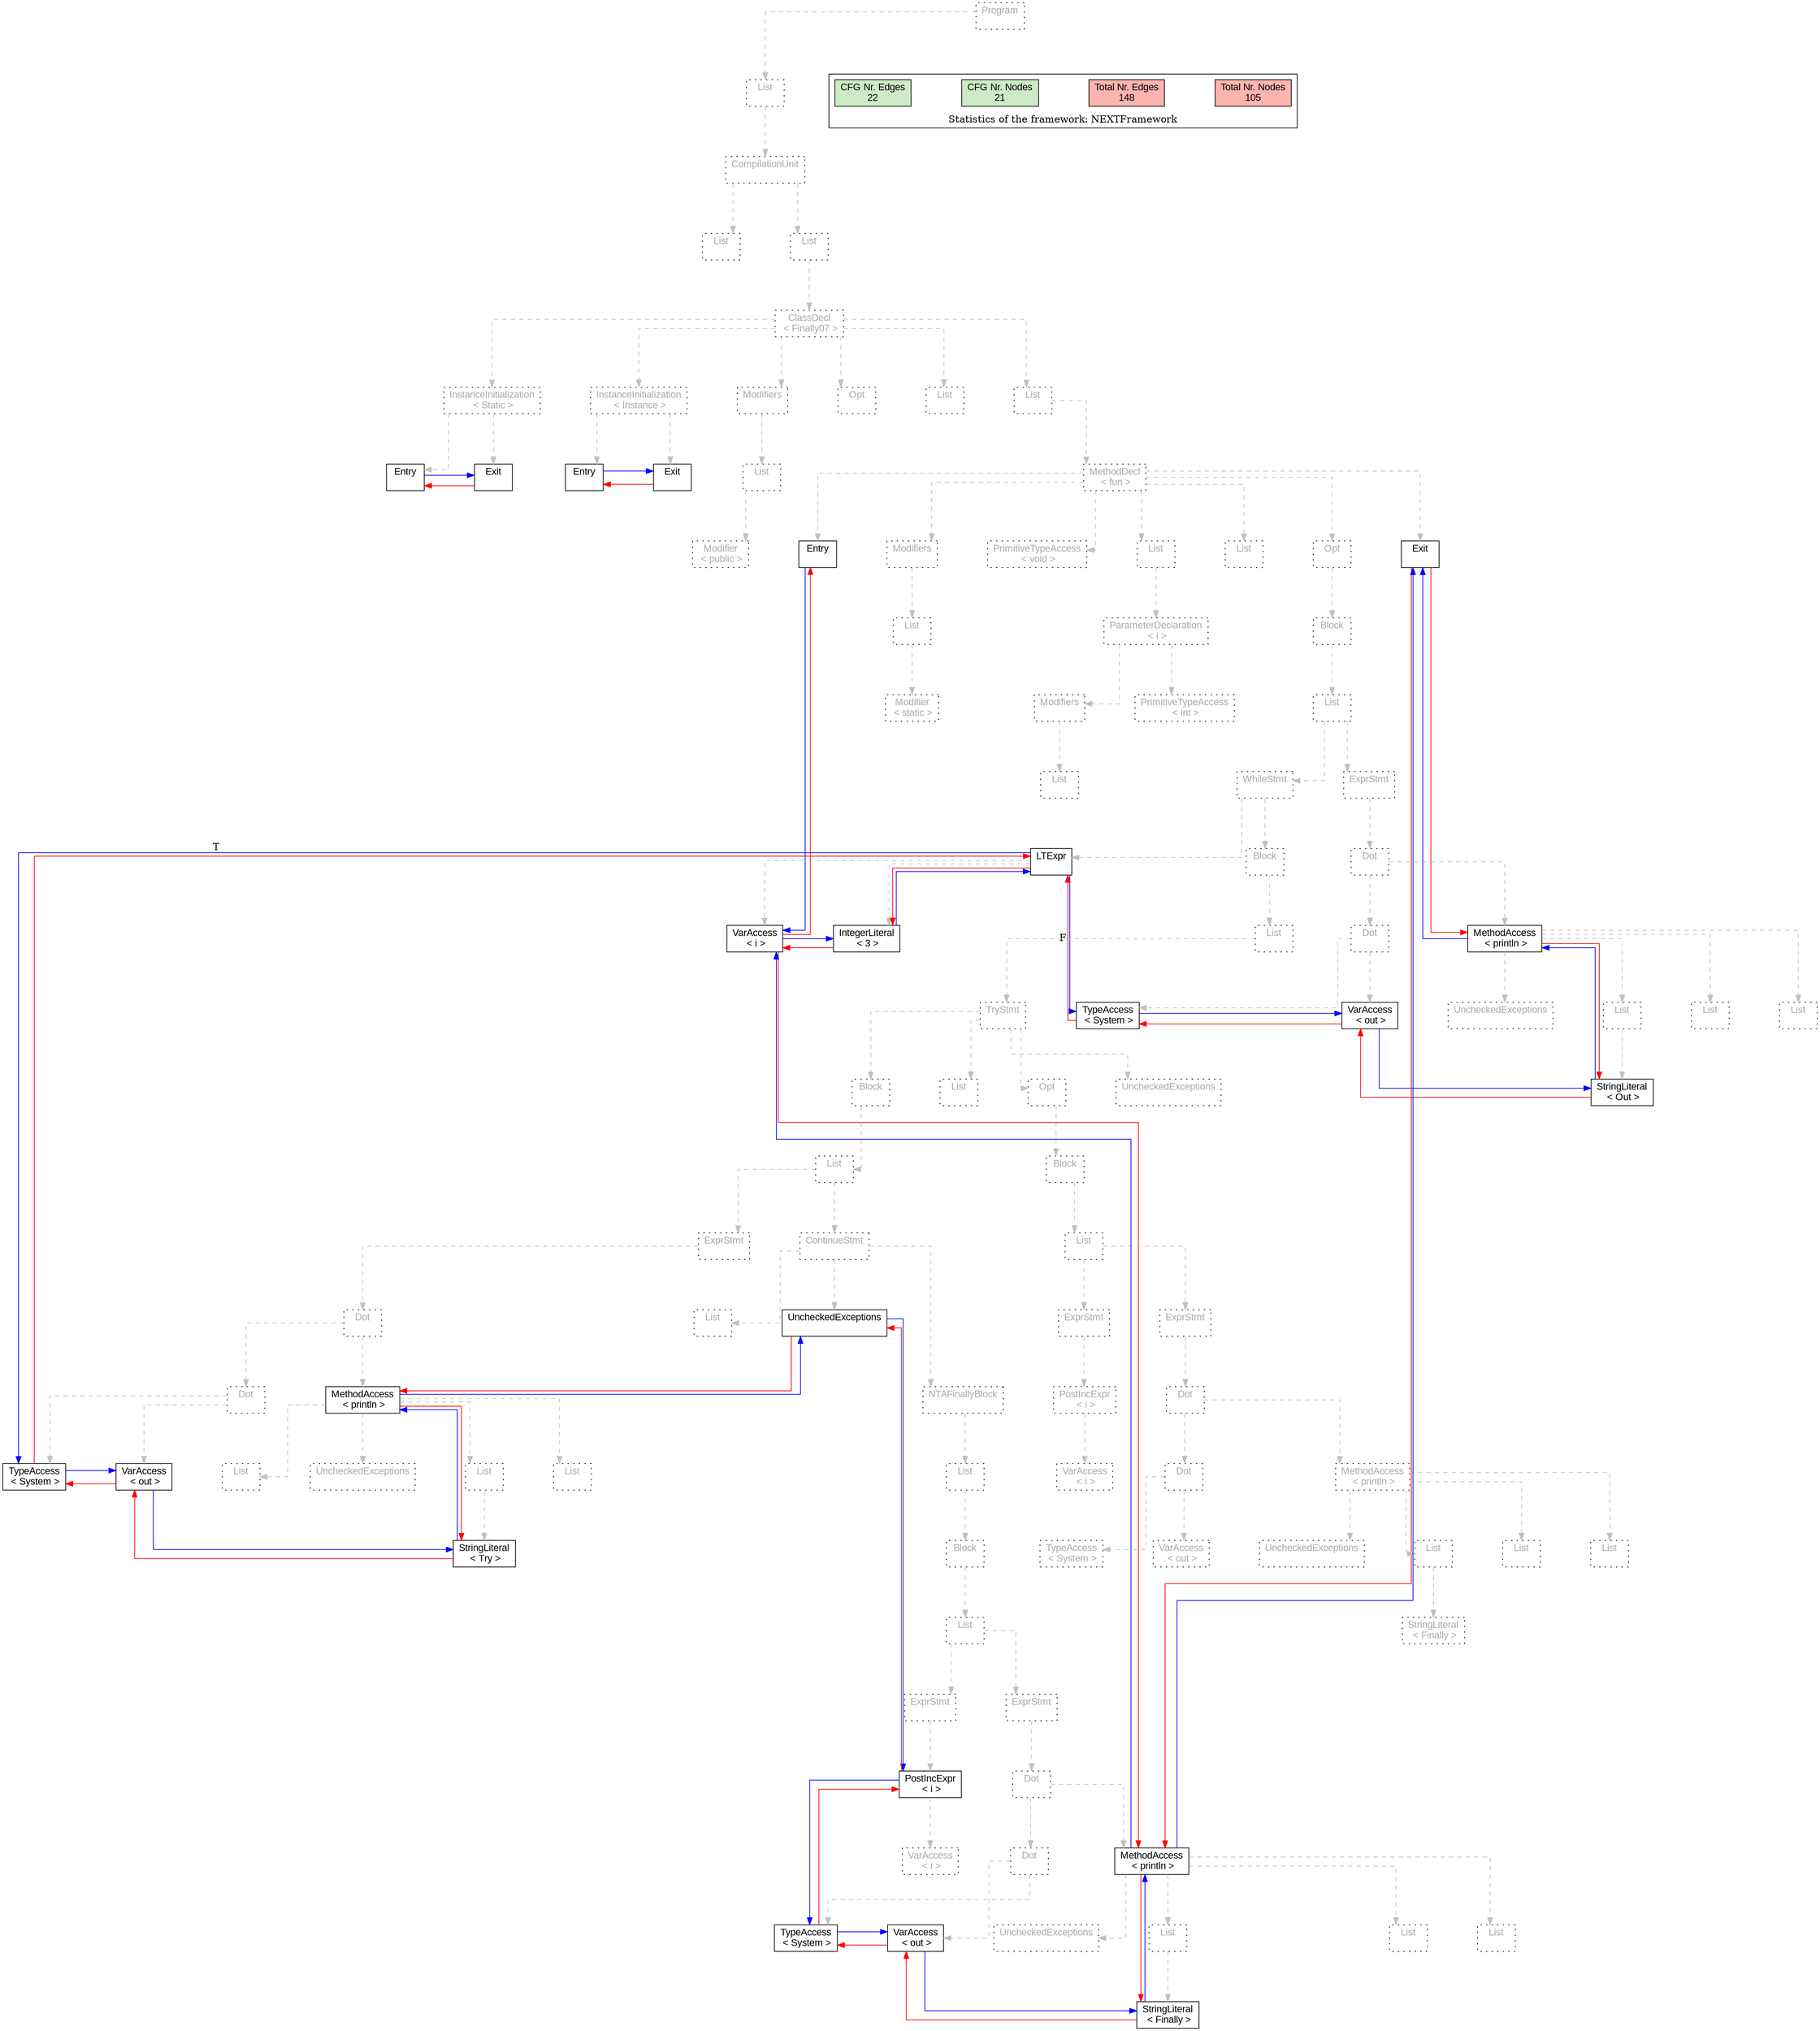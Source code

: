 digraph G {
graph [splines=ortho, nodesep="1", ranksep="1"]
node [shape=rect, fontname=Arial];
{ rank = same; "Program[0]"}
{ rank = same; "List[1]"}
{ rank = same; "CompilationUnit[2]"}
{ rank = same; "List[3]"; "List[4]"}
{ rank = same; "ClassDecl[5]"}
{ rank = same; "Modifiers[22]"; "Opt[25]"; "List[26]"; "List[27]"; "InstanceInitialization[6]"; "InstanceInitialization[14]"}
{ rank = same; "List[23]"; "MethodDecl[28]"; "Entry[7]"; "Exit[8]"; "Entry[15]"; "Exit[16]"}
{ rank = same; "Modifier[24]"; "Entry[29]"; "Modifiers[30]"; "PrimitiveTypeAccess[33]"; "List[34]"; "List[39]"; "Opt[40]"; "Exit[41]"}
{ rank = same; "List[31]"; "ParameterDeclaration[35]"; "Block[41]"}
{ rank = same; "Modifier[32]"; "Modifiers[36]"; "PrimitiveTypeAccess[38]"; "List[42]"}
{ rank = same; "List[37]"; "WhileStmt[43]"; "ExprStmt[103]"}
{ rank = same; "LTExpr[44]"; "Block[47]"; "Dot[104]"}
{ rank = same; "VarAccess[45]"; "IntegerLiteral[46]"; "List[48]"; "Dot[105]"; "MethodAccess[108]"}
{ rank = same; "TryStmt[49]"; "TypeAccess[106]"; "VarAccess[107]"; "List[110]"; "List[112]"; "List[113]"; "UncheckedExceptions[109]"}
{ rank = same; "Block[50]"; "List[84]"; "Opt[85]"; "UncheckedExceptions[102]"; "StringLiteral[111]"}
{ rank = same; "List[51]"; "Block[86]"}
{ rank = same; "Dot[53]"; "List[83]"; "UncheckedExceptions[64]"; "ExprStmt[88]"; "ExprStmt[91]"}
{ rank = same; "ExprStmt[52]"; "ContinueStmt[63]"; "List[87]"}
{ rank = same; "TypeAccess[55]"; "VarAccess[56]"; "List[59]"; "List[61]"; "List[62]"; "UncheckedExceptions[58]"; "List[66]"; "VarAccess[90]"; "Dot[93]"; "MethodAccess[96]"}
{ rank = same; "Dot[54]"; "MethodAccess[57]"; "NTAFinallyBlock[65]"; "PostIncExpr[89]"; "Dot[92]"}
{ rank = same; "List[68]"; "StringLiteral[99]"}
{ rank = same; "StringLiteral[60]"; "Block[67]"; "TypeAccess[94]"; "VarAccess[95]"; "List[98]"; "List[100]"; "List[101]"; "UncheckedExceptions[97]"}
{ rank = same; "PostIncExpr[70]"; "Dot[73]"}
{ rank = same; "ExprStmt[69]"; "ExprStmt[72]"}
{ rank = same; "TypeAccess[75]"; "VarAccess[76]"; "List[79]"; "List[81]"; "List[82]"; "UncheckedExceptions[78]"}
{ rank = same; "VarAccess[71]"; "Dot[74]"; "MethodAccess[77]"}
{ rank = same; "StringLiteral[80]"}
"Program[0]" [label="Program\n ", style= dotted   fillcolor="#eeeeee" fontcolor="#aaaaaa"  ]
"List[1]" [label="List\n ", style= dotted   fillcolor="#eeeeee" fontcolor="#aaaaaa"  ]
"CompilationUnit[2]" [label="CompilationUnit\n ", style= dotted   fillcolor="#eeeeee" fontcolor="#aaaaaa"  ]
"List[3]" [label="List\n ", style= dotted   fillcolor="#eeeeee" fontcolor="#aaaaaa"  ]
"List[4]" [label="List\n ", style= dotted   fillcolor="#eeeeee" fontcolor="#aaaaaa"  ]
"ClassDecl[5]" [label="ClassDecl\n < Finally07 >", style= dotted   fillcolor="#eeeeee" fontcolor="#aaaaaa"  ]
"Modifiers[22]" [label="Modifiers\n ", style= dotted   fillcolor="#eeeeee" fontcolor="#aaaaaa"  ]
"List[23]" [label="List\n ", style= dotted   fillcolor="#eeeeee" fontcolor="#aaaaaa"  ]
"Modifier[24]" [label="Modifier\n < public >", style= dotted   fillcolor="#eeeeee" fontcolor="#aaaaaa"  ]
"Opt[25]" [label="Opt\n ", style= dotted   fillcolor="#eeeeee" fontcolor="#aaaaaa"  ]
"List[26]" [label="List\n ", style= dotted   fillcolor="#eeeeee" fontcolor="#aaaaaa"  ]
"List[27]" [label="List\n ", style= dotted   fillcolor="#eeeeee" fontcolor="#aaaaaa"  ]
"MethodDecl[28]" [label="MethodDecl\n < fun >", style= dotted   fillcolor="#eeeeee" fontcolor="#aaaaaa"  ]
"Entry[29]" [label="Entry\n ", fillcolor=white   style=filled  ]
"Modifiers[30]" [label="Modifiers\n ", style= dotted   fillcolor="#eeeeee" fontcolor="#aaaaaa"  ]
"List[31]" [label="List\n ", style= dotted   fillcolor="#eeeeee" fontcolor="#aaaaaa"  ]
"Modifier[32]" [label="Modifier\n < static >", style= dotted   fillcolor="#eeeeee" fontcolor="#aaaaaa"  ]
"PrimitiveTypeAccess[33]" [label="PrimitiveTypeAccess\n < void >", style= dotted   fillcolor="#eeeeee" fontcolor="#aaaaaa"  ]
"List[34]" [label="List\n ", style= dotted   fillcolor="#eeeeee" fontcolor="#aaaaaa"  ]
"ParameterDeclaration[35]" [label="ParameterDeclaration\n < i >", style= dotted   fillcolor="#eeeeee" fontcolor="#aaaaaa"  ]
"Modifiers[36]" [label="Modifiers\n ", style= dotted   fillcolor="#eeeeee" fontcolor="#aaaaaa"  ]
"List[37]" [label="List\n ", style= dotted   fillcolor="#eeeeee" fontcolor="#aaaaaa"  ]
"PrimitiveTypeAccess[38]" [label="PrimitiveTypeAccess\n < int >", style= dotted   fillcolor="#eeeeee" fontcolor="#aaaaaa"  ]
"List[39]" [label="List\n ", style= dotted   fillcolor="#eeeeee" fontcolor="#aaaaaa"  ]
"Opt[40]" [label="Opt\n ", style= dotted   fillcolor="#eeeeee" fontcolor="#aaaaaa"  ]
"Block[41]" [label="Block\n ", style= dotted   fillcolor="#eeeeee" fontcolor="#aaaaaa"  ]
"List[42]" [label="List\n ", style= dotted   fillcolor="#eeeeee" fontcolor="#aaaaaa"  ]
"WhileStmt[43]" [label="WhileStmt\n ", style= dotted   fillcolor="#eeeeee" fontcolor="#aaaaaa"  ]
"LTExpr[44]" [label="LTExpr\n ", fillcolor=white   style=filled  ]
"VarAccess[45]" [label="VarAccess\n < i >", fillcolor=white   style=filled  ]
"IntegerLiteral[46]" [label="IntegerLiteral\n < 3 >", fillcolor=white   style=filled  ]
"Block[47]" [label="Block\n ", style= dotted   fillcolor="#eeeeee" fontcolor="#aaaaaa"  ]
"List[48]" [label="List\n ", style= dotted   fillcolor="#eeeeee" fontcolor="#aaaaaa"  ]
"TryStmt[49]" [label="TryStmt\n ", style= dotted   fillcolor="#eeeeee" fontcolor="#aaaaaa"  ]
"Block[50]" [label="Block\n ", style= dotted   fillcolor="#eeeeee" fontcolor="#aaaaaa"  ]
"List[51]" [label="List\n ", style= dotted   fillcolor="#eeeeee" fontcolor="#aaaaaa"  ]
"ExprStmt[52]" [label="ExprStmt\n ", style= dotted   fillcolor="#eeeeee" fontcolor="#aaaaaa"  ]
"Dot[53]" [label="Dot\n ", style= dotted   fillcolor="#eeeeee" fontcolor="#aaaaaa"  ]
"Dot[54]" [label="Dot\n ", style= dotted   fillcolor="#eeeeee" fontcolor="#aaaaaa"  ]
"TypeAccess[55]" [label="TypeAccess\n < System >", fillcolor=white   style=filled  ]
"VarAccess[56]" [label="VarAccess\n < out >", fillcolor=white   style=filled  ]
"MethodAccess[57]" [label="MethodAccess\n < println >", fillcolor=white   style=filled  ]
"List[59]" [label="List\n ", style= dotted   fillcolor="#eeeeee" fontcolor="#aaaaaa"  ]
"StringLiteral[60]" [label="StringLiteral\n < Try >", fillcolor=white   style=filled  ]
"List[61]" [label="List\n ", style= dotted   fillcolor="#eeeeee" fontcolor="#aaaaaa"  ]
"List[62]" [label="List\n ", style= dotted   fillcolor="#eeeeee" fontcolor="#aaaaaa"  ]
"UncheckedExceptions[58]" [label="UncheckedExceptions\n ", style= dotted   fillcolor="#eeeeee" fontcolor="#aaaaaa"  ]
"ContinueStmt[63]" [label="ContinueStmt\n ", style= dotted   fillcolor="#eeeeee" fontcolor="#aaaaaa"  ]
"NTAFinallyBlock[65]" [label="NTAFinallyBlock\n ", style= dotted   fillcolor="#eeeeee" fontcolor="#aaaaaa"  ]
"List[66]" [label="List\n ", style= dotted   fillcolor="#eeeeee" fontcolor="#aaaaaa"  ]
"Block[67]" [label="Block\n ", style= dotted   fillcolor="#eeeeee" fontcolor="#aaaaaa"  ]
"List[68]" [label="List\n ", style= dotted   fillcolor="#eeeeee" fontcolor="#aaaaaa"  ]
"ExprStmt[69]" [label="ExprStmt\n ", style= dotted   fillcolor="#eeeeee" fontcolor="#aaaaaa"  ]
"PostIncExpr[70]" [label="PostIncExpr\n < i >", fillcolor=white   style=filled  ]
"VarAccess[71]" [label="VarAccess\n < i >", style= dotted   fillcolor="#eeeeee" fontcolor="#aaaaaa"  ]
"ExprStmt[72]" [label="ExprStmt\n ", style= dotted   fillcolor="#eeeeee" fontcolor="#aaaaaa"  ]
"Dot[73]" [label="Dot\n ", style= dotted   fillcolor="#eeeeee" fontcolor="#aaaaaa"  ]
"Dot[74]" [label="Dot\n ", style= dotted   fillcolor="#eeeeee" fontcolor="#aaaaaa"  ]
"TypeAccess[75]" [label="TypeAccess\n < System >", fillcolor=white   style=filled  ]
"VarAccess[76]" [label="VarAccess\n < out >", fillcolor=white   style=filled  ]
"MethodAccess[77]" [label="MethodAccess\n < println >", fillcolor=white   style=filled  ]
"List[79]" [label="List\n ", style= dotted   fillcolor="#eeeeee" fontcolor="#aaaaaa"  ]
"StringLiteral[80]" [label="StringLiteral\n < Finally >", fillcolor=white   style=filled  ]
"List[81]" [label="List\n ", style= dotted   fillcolor="#eeeeee" fontcolor="#aaaaaa"  ]
"List[82]" [label="List\n ", style= dotted   fillcolor="#eeeeee" fontcolor="#aaaaaa"  ]
"UncheckedExceptions[78]" [label="UncheckedExceptions\n ", style= dotted   fillcolor="#eeeeee" fontcolor="#aaaaaa"  ]
"List[83]" [label="List\n ", style= dotted   fillcolor="#eeeeee" fontcolor="#aaaaaa"  ]
"UncheckedExceptions[64]" [label="UncheckedExceptions\n ", fillcolor=white   style=filled  ]
"List[84]" [label="List\n ", style= dotted   fillcolor="#eeeeee" fontcolor="#aaaaaa"  ]
"Opt[85]" [label="Opt\n ", style= dotted   fillcolor="#eeeeee" fontcolor="#aaaaaa"  ]
"Block[86]" [label="Block\n ", style= dotted   fillcolor="#eeeeee" fontcolor="#aaaaaa"  ]
"List[87]" [label="List\n ", style= dotted   fillcolor="#eeeeee" fontcolor="#aaaaaa"  ]
"ExprStmt[88]" [label="ExprStmt\n ", style= dotted   fillcolor="#eeeeee" fontcolor="#aaaaaa"  ]
"PostIncExpr[89]" [label="PostIncExpr\n < i >", style= dotted   fillcolor="#eeeeee" fontcolor="#aaaaaa"  ]
"VarAccess[90]" [label="VarAccess\n < i >", style= dotted   fillcolor="#eeeeee" fontcolor="#aaaaaa"  ]
"ExprStmt[91]" [label="ExprStmt\n ", style= dotted   fillcolor="#eeeeee" fontcolor="#aaaaaa"  ]
"Dot[92]" [label="Dot\n ", style= dotted   fillcolor="#eeeeee" fontcolor="#aaaaaa"  ]
"Dot[93]" [label="Dot\n ", style= dotted   fillcolor="#eeeeee" fontcolor="#aaaaaa"  ]
"TypeAccess[94]" [label="TypeAccess\n < System >", style= dotted   fillcolor="#eeeeee" fontcolor="#aaaaaa"  ]
"VarAccess[95]" [label="VarAccess\n < out >", style= dotted   fillcolor="#eeeeee" fontcolor="#aaaaaa"  ]
"MethodAccess[96]" [label="MethodAccess\n < println >", style= dotted   fillcolor="#eeeeee" fontcolor="#aaaaaa"  ]
"List[98]" [label="List\n ", style= dotted   fillcolor="#eeeeee" fontcolor="#aaaaaa"  ]
"StringLiteral[99]" [label="StringLiteral\n < Finally >", style= dotted   fillcolor="#eeeeee" fontcolor="#aaaaaa"  ]
"List[100]" [label="List\n ", style= dotted   fillcolor="#eeeeee" fontcolor="#aaaaaa"  ]
"List[101]" [label="List\n ", style= dotted   fillcolor="#eeeeee" fontcolor="#aaaaaa"  ]
"UncheckedExceptions[97]" [label="UncheckedExceptions\n ", style= dotted   fillcolor="#eeeeee" fontcolor="#aaaaaa"  ]
"UncheckedExceptions[102]" [label="UncheckedExceptions\n ", style= dotted   fillcolor="#eeeeee" fontcolor="#aaaaaa"  ]
"ExprStmt[103]" [label="ExprStmt\n ", style= dotted   fillcolor="#eeeeee" fontcolor="#aaaaaa"  ]
"Dot[104]" [label="Dot\n ", style= dotted   fillcolor="#eeeeee" fontcolor="#aaaaaa"  ]
"Dot[105]" [label="Dot\n ", style= dotted   fillcolor="#eeeeee" fontcolor="#aaaaaa"  ]
"TypeAccess[106]" [label="TypeAccess\n < System >", fillcolor=white   style=filled  ]
"VarAccess[107]" [label="VarAccess\n < out >", fillcolor=white   style=filled  ]
"MethodAccess[108]" [label="MethodAccess\n < println >", fillcolor=white   style=filled  ]
"List[110]" [label="List\n ", style= dotted   fillcolor="#eeeeee" fontcolor="#aaaaaa"  ]
"StringLiteral[111]" [label="StringLiteral\n < Out >", fillcolor=white   style=filled  ]
"List[112]" [label="List\n ", style= dotted   fillcolor="#eeeeee" fontcolor="#aaaaaa"  ]
"List[113]" [label="List\n ", style= dotted   fillcolor="#eeeeee" fontcolor="#aaaaaa"  ]
"UncheckedExceptions[109]" [label="UncheckedExceptions\n ", style= dotted   fillcolor="#eeeeee" fontcolor="#aaaaaa"  ]
"Exit[41]" [label="Exit\n ", fillcolor=white   style=filled  ]
"InstanceInitialization[6]" [label="InstanceInitialization\n < Instance >", style= dotted   fillcolor="#eeeeee" fontcolor="#aaaaaa"  ]
"Entry[7]" [label="Entry\n ", fillcolor=white   style=filled  ]
"Exit[8]" [label="Exit\n ", fillcolor=white   style=filled  ]
"InstanceInitialization[14]" [label="InstanceInitialization\n < Static >", style= dotted   fillcolor="#eeeeee" fontcolor="#aaaaaa"  ]
"Entry[15]" [label="Entry\n ", fillcolor=white   style=filled  ]
"Exit[16]" [label="Exit\n ", fillcolor=white   style=filled  ]
"CompilationUnit[2]" -> "List[3]" [style=dashed, color=gray]
"List[23]" -> "Modifier[24]" [style=dashed, color=gray]
"Modifiers[22]" -> "List[23]" [style=dashed, color=gray]
"ClassDecl[5]" -> "Modifiers[22]" [style=dashed, color=gray]
"ClassDecl[5]" -> "Opt[25]" [style=dashed, color=gray]
"ClassDecl[5]" -> "List[26]" [style=dashed, color=gray]
"MethodDecl[28]" -> "Entry[29]" [style=dashed, color=gray]
"List[31]" -> "Modifier[32]" [style=dashed, color=gray]
"Modifiers[30]" -> "List[31]" [style=dashed, color=gray]
"MethodDecl[28]" -> "Modifiers[30]" [style=dashed, color=gray]
"MethodDecl[28]" -> "PrimitiveTypeAccess[33]" [style=dashed, color=gray]
"Modifiers[36]" -> "List[37]" [style=dashed, color=gray]
"ParameterDeclaration[35]" -> "Modifiers[36]" [style=dashed, color=gray]
"ParameterDeclaration[35]" -> "PrimitiveTypeAccess[38]" [style=dashed, color=gray]
"List[34]" -> "ParameterDeclaration[35]" [style=dashed, color=gray]
"MethodDecl[28]" -> "List[34]" [style=dashed, color=gray]
"MethodDecl[28]" -> "List[39]" [style=dashed, color=gray]
"LTExpr[44]" -> "VarAccess[45]" [style=dashed, color=gray]
"LTExpr[44]" -> "IntegerLiteral[46]" [style=dashed, color=gray]
"WhileStmt[43]" -> "LTExpr[44]" [style=dashed, color=gray]
"Dot[54]" -> "TypeAccess[55]" [style=dashed, color=gray]
"Dot[54]" -> "VarAccess[56]" [style=dashed, color=gray]
"Dot[53]" -> "Dot[54]" [style=dashed, color=gray]
"List[59]" -> "StringLiteral[60]" [style=dashed, color=gray]
"MethodAccess[57]" -> "List[59]" [style=dashed, color=gray]
"MethodAccess[57]" -> "List[61]" [style=dashed, color=gray]
"MethodAccess[57]" -> "List[62]" [style=dashed, color=gray]
"MethodAccess[57]" -> "UncheckedExceptions[58]" [style=dashed, color=gray]
"Dot[53]" -> "MethodAccess[57]" [style=dashed, color=gray]
"ExprStmt[52]" -> "Dot[53]" [style=dashed, color=gray]
"List[51]" -> "ExprStmt[52]" [style=dashed, color=gray]
"PostIncExpr[70]" -> "VarAccess[71]" [style=dashed, color=gray]
"ExprStmt[69]" -> "PostIncExpr[70]" [style=dashed, color=gray]
"List[68]" -> "ExprStmt[69]" [style=dashed, color=gray]
"Dot[74]" -> "TypeAccess[75]" [style=dashed, color=gray]
"Dot[74]" -> "VarAccess[76]" [style=dashed, color=gray]
"Dot[73]" -> "Dot[74]" [style=dashed, color=gray]
"List[79]" -> "StringLiteral[80]" [style=dashed, color=gray]
"MethodAccess[77]" -> "List[79]" [style=dashed, color=gray]
"MethodAccess[77]" -> "List[81]" [style=dashed, color=gray]
"MethodAccess[77]" -> "List[82]" [style=dashed, color=gray]
"MethodAccess[77]" -> "UncheckedExceptions[78]" [style=dashed, color=gray]
"Dot[73]" -> "MethodAccess[77]" [style=dashed, color=gray]
"ExprStmt[72]" -> "Dot[73]" [style=dashed, color=gray]
"List[68]" -> "ExprStmt[72]" [style=dashed, color=gray]
"Block[67]" -> "List[68]" [style=dashed, color=gray]
"List[66]" -> "Block[67]" [style=dashed, color=gray]
"NTAFinallyBlock[65]" -> "List[66]" [style=dashed, color=gray]
"ContinueStmt[63]" -> "NTAFinallyBlock[65]" [style=dashed, color=gray]
"ContinueStmt[63]" -> "List[83]" [style=dashed, color=gray]
"ContinueStmt[63]" -> "UncheckedExceptions[64]" [style=dashed, color=gray]
"List[51]" -> "ContinueStmt[63]" [style=dashed, color=gray]
"Block[50]" -> "List[51]" [style=dashed, color=gray]
"TryStmt[49]" -> "Block[50]" [style=dashed, color=gray]
"TryStmt[49]" -> "List[84]" [style=dashed, color=gray]
"PostIncExpr[89]" -> "VarAccess[90]" [style=dashed, color=gray]
"ExprStmt[88]" -> "PostIncExpr[89]" [style=dashed, color=gray]
"List[87]" -> "ExprStmt[88]" [style=dashed, color=gray]
"Dot[93]" -> "TypeAccess[94]" [style=dashed, color=gray]
"Dot[93]" -> "VarAccess[95]" [style=dashed, color=gray]
"Dot[92]" -> "Dot[93]" [style=dashed, color=gray]
"List[98]" -> "StringLiteral[99]" [style=dashed, color=gray]
"MethodAccess[96]" -> "List[98]" [style=dashed, color=gray]
"MethodAccess[96]" -> "List[100]" [style=dashed, color=gray]
"MethodAccess[96]" -> "List[101]" [style=dashed, color=gray]
"MethodAccess[96]" -> "UncheckedExceptions[97]" [style=dashed, color=gray]
"Dot[92]" -> "MethodAccess[96]" [style=dashed, color=gray]
"ExprStmt[91]" -> "Dot[92]" [style=dashed, color=gray]
"List[87]" -> "ExprStmt[91]" [style=dashed, color=gray]
"Block[86]" -> "List[87]" [style=dashed, color=gray]
"Opt[85]" -> "Block[86]" [style=dashed, color=gray]
"TryStmt[49]" -> "Opt[85]" [style=dashed, color=gray]
"TryStmt[49]" -> "UncheckedExceptions[102]" [style=dashed, color=gray]
"List[48]" -> "TryStmt[49]" [style=dashed, color=gray]
"Block[47]" -> "List[48]" [style=dashed, color=gray]
"WhileStmt[43]" -> "Block[47]" [style=dashed, color=gray]
"List[42]" -> "WhileStmt[43]" [style=dashed, color=gray]
"Dot[105]" -> "TypeAccess[106]" [style=dashed, color=gray]
"Dot[105]" -> "VarAccess[107]" [style=dashed, color=gray]
"Dot[104]" -> "Dot[105]" [style=dashed, color=gray]
"List[110]" -> "StringLiteral[111]" [style=dashed, color=gray]
"MethodAccess[108]" -> "List[110]" [style=dashed, color=gray]
"MethodAccess[108]" -> "List[112]" [style=dashed, color=gray]
"MethodAccess[108]" -> "List[113]" [style=dashed, color=gray]
"MethodAccess[108]" -> "UncheckedExceptions[109]" [style=dashed, color=gray]
"Dot[104]" -> "MethodAccess[108]" [style=dashed, color=gray]
"ExprStmt[103]" -> "Dot[104]" [style=dashed, color=gray]
"List[42]" -> "ExprStmt[103]" [style=dashed, color=gray]
"Block[41]" -> "List[42]" [style=dashed, color=gray]
"Opt[40]" -> "Block[41]" [style=dashed, color=gray]
"MethodDecl[28]" -> "Opt[40]" [style=dashed, color=gray]
"MethodDecl[28]" -> "Exit[41]" [style=dashed, color=gray]
"List[27]" -> "MethodDecl[28]" [style=dashed, color=gray]
"ClassDecl[5]" -> "List[27]" [style=dashed, color=gray]
"InstanceInitialization[6]" -> "Entry[7]" [style=dashed, color=gray]
"InstanceInitialization[6]" -> "Exit[8]" [style=dashed, color=gray]
"InstanceInitialization[14]" -> "Entry[15]" [style=dashed, color=gray]
"InstanceInitialization[14]" -> "Exit[16]" [style=dashed, color=gray]
"ClassDecl[5]" -> "InstanceInitialization[6]" [style=dashed, color=gray]
"ClassDecl[5]" -> "InstanceInitialization[14]" [style=dashed, color=gray]
"List[4]" -> "ClassDecl[5]" [style=dashed, color=gray]
"CompilationUnit[2]" -> "List[4]" [style=dashed, color=gray]
"List[1]" -> "CompilationUnit[2]" [style=dashed, color=gray]
"Program[0]" -> "List[1]" [style=dashed, color=gray]
"Exit[16]" -> "Entry[15]" [color=red, constraint=false]
"Entry[15]" -> "Exit[16]" [color=blue, constraint=false, xlabel=" "] 
"Exit[8]" -> "Entry[7]" [color=red, constraint=false]
"Entry[7]" -> "Exit[8]" [color=blue, constraint=false, xlabel=" "] 
"Exit[41]" -> "MethodAccess[77]" [color=red, constraint=false]
"Exit[41]" -> "MethodAccess[108]" [color=red, constraint=false]
"MethodAccess[77]" -> "VarAccess[45]" [color=blue, constraint=false, xlabel=" "] 
"MethodAccess[77]" -> "Exit[41]" [color=blue, constraint=false, xlabel=" "] 
"MethodAccess[77]" -> "StringLiteral[80]" [color=red, constraint=false]
"StringLiteral[80]" -> "MethodAccess[77]" [color=blue, constraint=false, xlabel=" "] 
"StringLiteral[80]" -> "VarAccess[76]" [color=red, constraint=false]
"VarAccess[76]" -> "StringLiteral[80]" [color=blue, constraint=false, xlabel=" "] 
"VarAccess[76]" -> "TypeAccess[75]" [color=red, constraint=false]
"TypeAccess[75]" -> "VarAccess[76]" [color=blue, constraint=false, xlabel=" "] 
"TypeAccess[75]" -> "PostIncExpr[70]" [color=red, constraint=false]
"PostIncExpr[70]" -> "TypeAccess[75]" [color=blue, constraint=false, xlabel=" "] 
"PostIncExpr[70]" -> "UncheckedExceptions[64]" [color=red, constraint=false]
"UncheckedExceptions[64]" -> "PostIncExpr[70]" [color=blue, constraint=false, xlabel=" "] 
"UncheckedExceptions[64]" -> "MethodAccess[57]" [color=red, constraint=false]
"MethodAccess[57]" -> "UncheckedExceptions[64]" [color=blue, constraint=false, xlabel=" "] 
"MethodAccess[57]" -> "StringLiteral[60]" [color=red, constraint=false]
"StringLiteral[60]" -> "MethodAccess[57]" [color=blue, constraint=false, xlabel=" "] 
"StringLiteral[60]" -> "VarAccess[56]" [color=red, constraint=false]
"VarAccess[56]" -> "StringLiteral[60]" [color=blue, constraint=false, xlabel=" "] 
"VarAccess[56]" -> "TypeAccess[55]" [color=red, constraint=false]
"TypeAccess[55]" -> "VarAccess[56]" [color=blue, constraint=false, xlabel=" "] 
"TypeAccess[55]" -> "LTExpr[44]" [color=red, constraint=false]
"MethodAccess[108]" -> "Exit[41]" [color=blue, constraint=false, xlabel=" "] 
"MethodAccess[108]" -> "StringLiteral[111]" [color=red, constraint=false]
"StringLiteral[111]" -> "MethodAccess[108]" [color=blue, constraint=false, xlabel=" "] 
"StringLiteral[111]" -> "VarAccess[107]" [color=red, constraint=false]
"VarAccess[107]" -> "StringLiteral[111]" [color=blue, constraint=false, xlabel=" "] 
"VarAccess[107]" -> "TypeAccess[106]" [color=red, constraint=false]
"TypeAccess[106]" -> "VarAccess[107]" [color=blue, constraint=false, xlabel=" "] 
"TypeAccess[106]" -> "LTExpr[44]" [color=red, constraint=false]
"LTExpr[44]" -> "TypeAccess[55]" [color=blue, constraint=false, xlabel="T "] 
"LTExpr[44]" -> "TypeAccess[106]" [color=blue, constraint=false, xlabel="F "] 
"LTExpr[44]" -> "IntegerLiteral[46]" [color=red, constraint=false]
"IntegerLiteral[46]" -> "LTExpr[44]" [color=blue, constraint=false, xlabel=" "] 
"IntegerLiteral[46]" -> "VarAccess[45]" [color=red, constraint=false]
"VarAccess[45]" -> "IntegerLiteral[46]" [color=blue, constraint=false, xlabel=" "] 
"VarAccess[45]" -> "Entry[29]" [color=red, constraint=false]
"VarAccess[45]" -> "MethodAccess[77]" [color=red, constraint=false]
"Entry[29]" -> "VarAccess[45]" [color=blue, constraint=false, xlabel=" "] 
"List[3]" -> "List[4]" [style=invis]
"InstanceInitialization[14]" -> "InstanceInitialization[6]" -> "Modifiers[22]" -> "Opt[25]" -> "List[26]" -> "List[27]" [style=invis]
"Entry[29]" -> "Modifiers[30]" -> "PrimitiveTypeAccess[33]" -> "List[34]" -> "List[39]" -> "Opt[40]" -> "Exit[41]" [style=invis]
"Modifiers[36]" -> "PrimitiveTypeAccess[38]" [style=invis]
"WhileStmt[43]" -> "ExprStmt[103]" [style=invis]
"LTExpr[44]" -> "Block[47]" [style=invis]
"VarAccess[45]" -> "IntegerLiteral[46]" [style=invis]
"Block[50]" -> "List[84]" -> "Opt[85]" [style=invis]
"ExprStmt[52]" -> "ContinueStmt[63]" [style=invis]
"Dot[54]" -> "MethodAccess[57]" [style=invis]
"TypeAccess[55]" -> "VarAccess[56]" [style=invis]
"ExprStmt[69]" -> "ExprStmt[72]" [style=invis]
"Dot[74]" -> "MethodAccess[77]" [style=invis]
"TypeAccess[75]" -> "VarAccess[76]" [style=invis]
"ExprStmt[88]" -> "ExprStmt[91]" [style=invis]
"Dot[93]" -> "MethodAccess[96]" [style=invis]
"TypeAccess[94]" -> "VarAccess[95]" [style=invis]
"Dot[105]" -> "MethodAccess[108]" [style=invis]
"TypeAccess[106]" -> "VarAccess[107]" [style=invis]
"Entry[7]" -> "Exit[8]" [style=invis]
"Entry[15]" -> "Exit[16]" [style=invis]

subgraph cluster_legend {
{node [style=filled, fillcolor=1, colorscheme="pastel13"]
Nodes [label="Total Nr. Nodes
105", fillcolor=1]
Edges [label="Total Nr. Edges
148", fillcolor=1]
NodesCFG [label="CFG Nr. Nodes
21", fillcolor=3]
EdgesCFG [label="CFG Nr. Edges
22", fillcolor=3]
Nodes-> "Program[0]" -> NodesCFG  [style="invis"]
Edges -> "Program[0]" ->EdgesCFG [style="invis"]}
label = "Statistics of the framework: NEXTFramework"
style="solid"
ranksep=0.05
nodesep=0.01
labelloc = b
len=2
}}